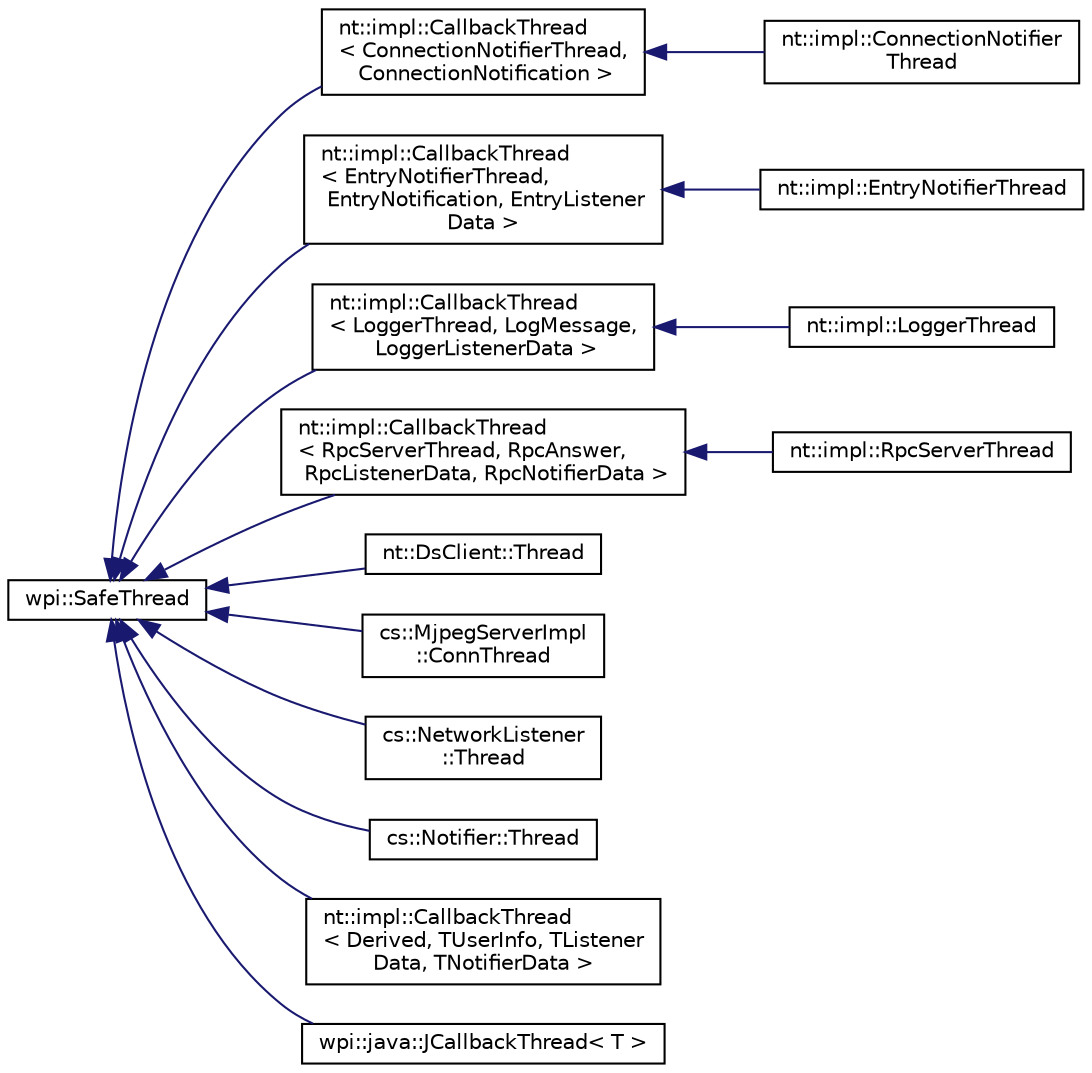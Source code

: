 digraph "Graphical Class Hierarchy"
{
  edge [fontname="Helvetica",fontsize="10",labelfontname="Helvetica",labelfontsize="10"];
  node [fontname="Helvetica",fontsize="10",shape=record];
  rankdir="LR";
  Node1 [label="wpi::SafeThread",height=0.2,width=0.4,color="black", fillcolor="white", style="filled",URL="$classwpi_1_1SafeThread.html"];
  Node1 -> Node2 [dir="back",color="midnightblue",fontsize="10",style="solid",fontname="Helvetica"];
  Node2 [label="nt::impl::CallbackThread\l\< ConnectionNotifierThread,\l ConnectionNotification \>",height=0.2,width=0.4,color="black", fillcolor="white", style="filled",URL="$classnt_1_1impl_1_1CallbackThread.html"];
  Node2 -> Node3 [dir="back",color="midnightblue",fontsize="10",style="solid",fontname="Helvetica"];
  Node3 [label="nt::impl::ConnectionNotifier\lThread",height=0.2,width=0.4,color="black", fillcolor="white", style="filled",URL="$classnt_1_1impl_1_1ConnectionNotifierThread.html"];
  Node1 -> Node4 [dir="back",color="midnightblue",fontsize="10",style="solid",fontname="Helvetica"];
  Node4 [label="nt::impl::CallbackThread\l\< EntryNotifierThread,\l EntryNotification, EntryListener\lData \>",height=0.2,width=0.4,color="black", fillcolor="white", style="filled",URL="$classnt_1_1impl_1_1CallbackThread.html"];
  Node4 -> Node5 [dir="back",color="midnightblue",fontsize="10",style="solid",fontname="Helvetica"];
  Node5 [label="nt::impl::EntryNotifierThread",height=0.2,width=0.4,color="black", fillcolor="white", style="filled",URL="$classnt_1_1impl_1_1EntryNotifierThread.html"];
  Node1 -> Node6 [dir="back",color="midnightblue",fontsize="10",style="solid",fontname="Helvetica"];
  Node6 [label="nt::impl::CallbackThread\l\< LoggerThread, LogMessage,\l LoggerListenerData \>",height=0.2,width=0.4,color="black", fillcolor="white", style="filled",URL="$classnt_1_1impl_1_1CallbackThread.html"];
  Node6 -> Node7 [dir="back",color="midnightblue",fontsize="10",style="solid",fontname="Helvetica"];
  Node7 [label="nt::impl::LoggerThread",height=0.2,width=0.4,color="black", fillcolor="white", style="filled",URL="$classnt_1_1impl_1_1LoggerThread.html"];
  Node1 -> Node8 [dir="back",color="midnightblue",fontsize="10",style="solid",fontname="Helvetica"];
  Node8 [label="nt::impl::CallbackThread\l\< RpcServerThread, RpcAnswer,\l RpcListenerData, RpcNotifierData \>",height=0.2,width=0.4,color="black", fillcolor="white", style="filled",URL="$classnt_1_1impl_1_1CallbackThread.html"];
  Node8 -> Node9 [dir="back",color="midnightblue",fontsize="10",style="solid",fontname="Helvetica"];
  Node9 [label="nt::impl::RpcServerThread",height=0.2,width=0.4,color="black", fillcolor="white", style="filled",URL="$classnt_1_1impl_1_1RpcServerThread.html"];
  Node1 -> Node10 [dir="back",color="midnightblue",fontsize="10",style="solid",fontname="Helvetica"];
  Node10 [label="nt::DsClient::Thread",height=0.2,width=0.4,color="black", fillcolor="white", style="filled",URL="$classDsClient_1_1Thread.html"];
  Node1 -> Node11 [dir="back",color="midnightblue",fontsize="10",style="solid",fontname="Helvetica"];
  Node11 [label="cs::MjpegServerImpl\l::ConnThread",height=0.2,width=0.4,color="black", fillcolor="white", style="filled",URL="$classMjpegServerImpl_1_1ConnThread.html"];
  Node1 -> Node12 [dir="back",color="midnightblue",fontsize="10",style="solid",fontname="Helvetica"];
  Node12 [label="cs::NetworkListener\l::Thread",height=0.2,width=0.4,color="black", fillcolor="white", style="filled",URL="$classNetworkListener_1_1Thread.html"];
  Node1 -> Node13 [dir="back",color="midnightblue",fontsize="10",style="solid",fontname="Helvetica"];
  Node13 [label="cs::Notifier::Thread",height=0.2,width=0.4,color="black", fillcolor="white", style="filled",URL="$classNotifier_1_1Thread.html"];
  Node1 -> Node14 [dir="back",color="midnightblue",fontsize="10",style="solid",fontname="Helvetica"];
  Node14 [label="nt::impl::CallbackThread\l\< Derived, TUserInfo, TListener\lData, TNotifierData \>",height=0.2,width=0.4,color="black", fillcolor="white", style="filled",URL="$classnt_1_1impl_1_1CallbackThread.html"];
  Node1 -> Node15 [dir="back",color="midnightblue",fontsize="10",style="solid",fontname="Helvetica"];
  Node15 [label="wpi::java::JCallbackThread\< T \>",height=0.2,width=0.4,color="black", fillcolor="white", style="filled",URL="$classwpi_1_1java_1_1JCallbackThread.html"];
}
